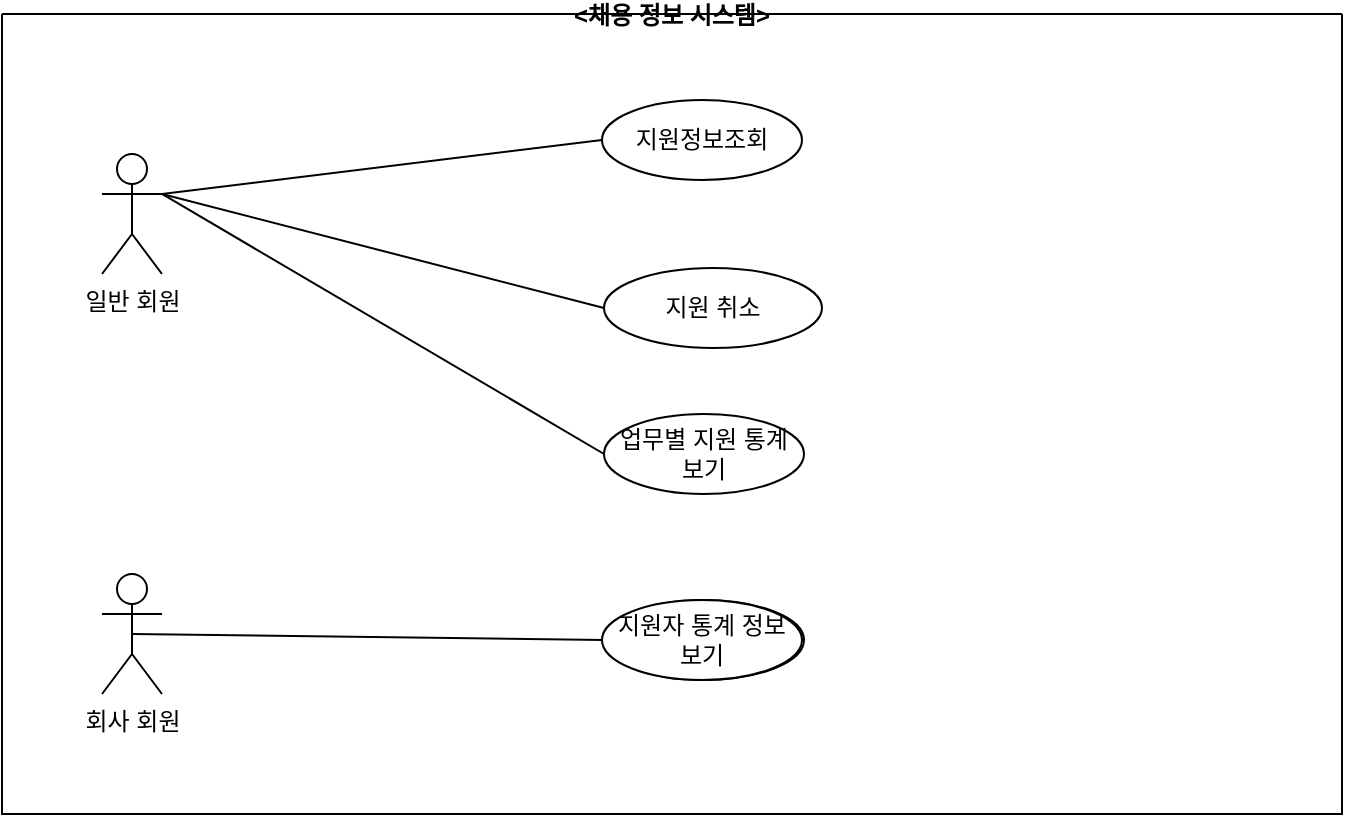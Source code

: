 <mxfile version="21.2.9" type="github">
  <diagram name="페이지-1" id="43qugqv06Tp5dHWsN9Hs">
    <mxGraphModel dx="248" dy="838" grid="1" gridSize="10" guides="1" tooltips="1" connect="1" arrows="1" fold="1" page="1" pageScale="1" pageWidth="827" pageHeight="1169" math="0" shadow="0">
      <root>
        <mxCell id="0" />
        <mxCell id="1" parent="0" />
        <mxCell id="pTrekW-3SXCPSAQBGSVi-1" value="일반 회원" style="shape=umlActor;verticalLabelPosition=bottom;verticalAlign=top;html=1;outlineConnect=0;" parent="1" vertex="1">
          <mxGeometry x="1440" y="150" width="30" height="60" as="geometry" />
        </mxCell>
        <mxCell id="pTrekW-3SXCPSAQBGSVi-3" value="지원정보조회" style="ellipse;whiteSpace=wrap;html=1;" parent="1" vertex="1">
          <mxGeometry x="1690" y="123" width="100" height="40" as="geometry" />
        </mxCell>
        <mxCell id="pTrekW-3SXCPSAQBGSVi-4" value="" style="endArrow=none;html=1;rounded=0;entryX=0;entryY=0.5;entryDx=0;entryDy=0;exitX=1;exitY=0.333;exitDx=0;exitDy=0;exitPerimeter=0;" parent="1" source="pTrekW-3SXCPSAQBGSVi-1" target="pTrekW-3SXCPSAQBGSVi-3" edge="1">
          <mxGeometry width="50" height="50" relative="1" as="geometry">
            <mxPoint x="1480" y="180" as="sourcePoint" />
            <mxPoint x="1860" y="210" as="targetPoint" />
          </mxGeometry>
        </mxCell>
        <mxCell id="pTrekW-3SXCPSAQBGSVi-6" value="&lt;채용 정보 시스템&gt;" style="swimlane;startSize=0;" parent="1" vertex="1">
          <mxGeometry x="1390" y="80" width="670" height="400" as="geometry" />
        </mxCell>
        <mxCell id="pTrekW-3SXCPSAQBGSVi-8" value="지원 취소" style="ellipse;whiteSpace=wrap;html=1;" parent="pTrekW-3SXCPSAQBGSVi-6" vertex="1">
          <mxGeometry x="301" y="127" width="109" height="40" as="geometry" />
        </mxCell>
        <mxCell id="pTrekW-3SXCPSAQBGSVi-9" value="업무별 지원 통계 보기" style="ellipse;whiteSpace=wrap;html=1;" parent="pTrekW-3SXCPSAQBGSVi-6" vertex="1">
          <mxGeometry x="301" y="200" width="100" height="40" as="geometry" />
        </mxCell>
        <mxCell id="pTrekW-3SXCPSAQBGSVi-2" value="회사 회원" style="shape=umlActor;verticalLabelPosition=bottom;verticalAlign=top;html=1;outlineConnect=0;" parent="pTrekW-3SXCPSAQBGSVi-6" vertex="1">
          <mxGeometry x="50" y="280" width="30" height="60" as="geometry" />
        </mxCell>
        <mxCell id="pTrekW-3SXCPSAQBGSVi-7" value="지원자 통계 정보&lt;br&gt;보기" style="ellipse;whiteSpace=wrap;html=1;" parent="pTrekW-3SXCPSAQBGSVi-6" vertex="1">
          <mxGeometry x="301" y="293" width="100" height="40" as="geometry" />
        </mxCell>
        <mxCell id="pTrekW-3SXCPSAQBGSVi-12" value="" style="endArrow=none;html=1;rounded=0;entryX=0;entryY=0.5;entryDx=0;entryDy=0;exitX=0.5;exitY=0.5;exitDx=0;exitDy=0;exitPerimeter=0;" parent="pTrekW-3SXCPSAQBGSVi-6" source="pTrekW-3SXCPSAQBGSVi-2" target="pTrekW-3SXCPSAQBGSVi-7" edge="1">
          <mxGeometry width="50" height="50" relative="1" as="geometry">
            <mxPoint x="80" y="310" as="sourcePoint" />
            <mxPoint x="440" y="83" as="targetPoint" />
          </mxGeometry>
        </mxCell>
        <mxCell id="pTrekW-3SXCPSAQBGSVi-14" value="지원자 통계 정보&lt;br&gt;보기" style="ellipse;whiteSpace=wrap;html=1;" parent="pTrekW-3SXCPSAQBGSVi-6" vertex="1">
          <mxGeometry x="300" y="293" width="100" height="40" as="geometry" />
        </mxCell>
        <mxCell id="pTrekW-3SXCPSAQBGSVi-11" value="" style="endArrow=none;html=1;rounded=0;exitX=1;exitY=0.333;exitDx=0;exitDy=0;exitPerimeter=0;entryX=0;entryY=0.5;entryDx=0;entryDy=0;" parent="1" source="pTrekW-3SXCPSAQBGSVi-1" target="pTrekW-3SXCPSAQBGSVi-9" edge="1">
          <mxGeometry width="50" height="50" relative="1" as="geometry">
            <mxPoint x="1780" y="290" as="sourcePoint" />
            <mxPoint x="1830" y="240" as="targetPoint" />
          </mxGeometry>
        </mxCell>
        <mxCell id="pTrekW-3SXCPSAQBGSVi-13" value="" style="endArrow=none;html=1;rounded=0;entryX=0;entryY=0.5;entryDx=0;entryDy=0;" parent="1" target="pTrekW-3SXCPSAQBGSVi-8" edge="1">
          <mxGeometry width="50" height="50" relative="1" as="geometry">
            <mxPoint x="1470" y="170" as="sourcePoint" />
            <mxPoint x="1740" y="240" as="targetPoint" />
          </mxGeometry>
        </mxCell>
      </root>
    </mxGraphModel>
  </diagram>
</mxfile>

